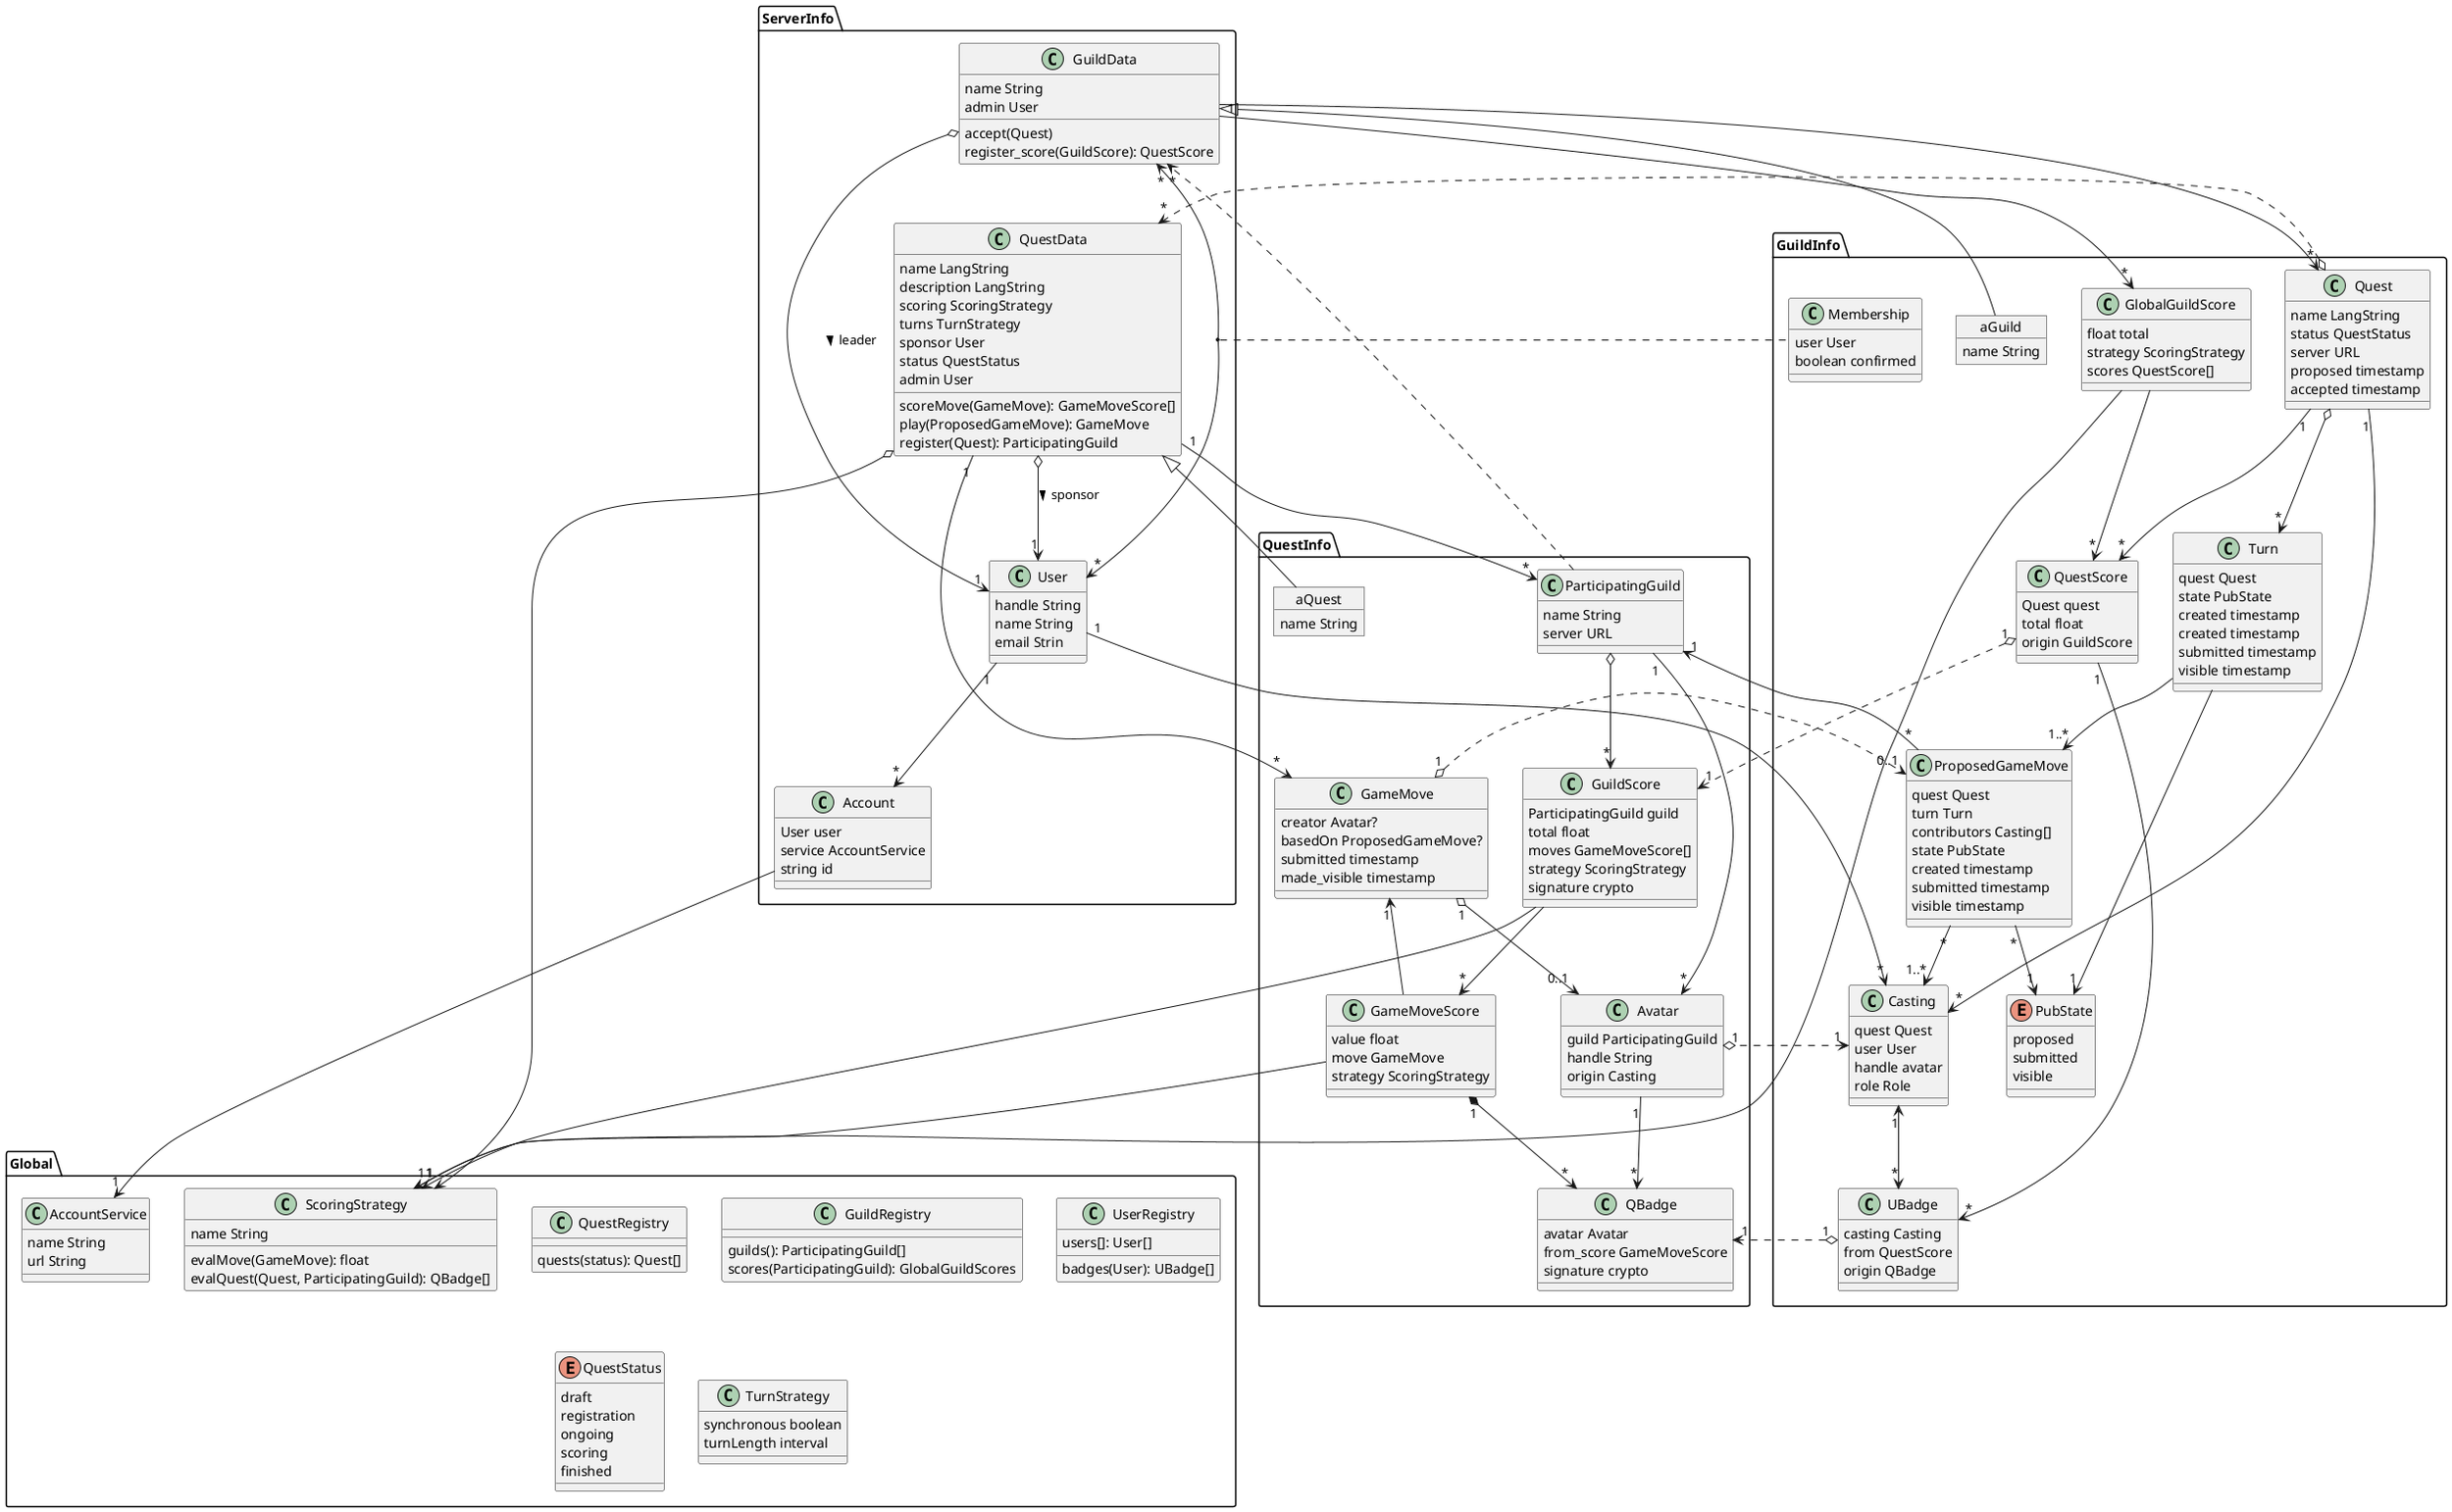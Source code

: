 @startuml qsdemo



package Global {

  class ScoringStrategy {
    name String
    evalMove(GameMove): float
    evalQuest(Quest, ParticipatingGuild): QBadge[]
  }

  class AccountService {
    name String
    url String
  }

  class QuestRegistry {
    quests(status): Quest[]
  }

  class GuildRegistry {
    guilds(): ParticipatingGuild[]
    scores(ParticipatingGuild): GlobalGuildScores
  }

  class UserRegistry {
    users[]: User[]
    badges(User): UBadge[]
  }

  enum QuestStatus {
    draft
    registration
    ongoing
    scoring
    finished
  }

  class TurnStrategy {
    synchronous boolean
    turnLength interval
  }

}


package ServerInfo {
  class User {
    handle String
    name String
    email Strin
  }
  class Account {
    User user
    service AccountService
    string id
  }
  Account --> "1" AccountService
  User "1" --> "*" Account

  class GuildData {
    name String
    admin User
    accept(Quest)
    register_score(GuildScore): QuestScore
  }
  QuestData o--> "1" User : > sponsor
  class QuestData {
    name LangString
    description LangString
    scoring ScoringStrategy
    turns TurnStrategy
    sponsor User
    status QuestStatus
    admin User
    scoreMove(GameMove): GameMoveScore[]
    play(ProposedGameMove): GameMove
    ' Maybe have a QProposedGameMove in case of non-synchronous turn strategy
    register(Quest): ParticipatingGuild
    ' will also create the Avatars from the Quest's castings
  }

  GuildData o--> "1" User : > leader
}


package QuestInfo {

  object aQuest {
    name String
  }
  QuestData <|-- aQuest


  class ParticipatingGuild {
    name String
    server URL
  }

  QuestData "1" --> "*" ParticipatingGuild

  class Avatar {
    guild ParticipatingGuild
    handle String
    origin Casting
  }

  ParticipatingGuild "1" --> "*" Avatar

  class GameMove {
    creator Avatar?
    basedOn ProposedGameMove?
    submitted timestamp
    made_visible timestamp
  }

  QuestData "1" --> "*" GameMove
  GameMove "1" o--> "0..1" Avatar
  QuestData o--> ScoringStrategy
  
  class GameMoveScore {
    value float
    move GameMove
    strategy ScoringStrategy
  }
  GameMove "1" <-- GameMoveScore
  GameMoveScore --> "1" ScoringStrategy
  class GuildScore {
    ParticipatingGuild guild
    total float
    moves GameMoveScore[]
    strategy ScoringStrategy
    signature crypto
  }
  ParticipatingGuild o--> "*" GuildScore
  GuildScore --> "*" GameMoveScore
  GuildScore --> "1" ScoringStrategy


  class QBadge {
    avatar Avatar
    from_score GameMoveScore
    signature crypto
  }

  GameMoveScore "1" *--> "*" QBadge
  Avatar "1" --> "*" QBadge

}


package GuildInfo {

  object aGuild {
    name String
  }
  GuildData <|-- aGuild

  ' GuildRegistry --> "*" GuildData
  ' GuildRegistry -> "*" GlobalGuildScore

  ' UserRegistry --> "*" User
  ' UserRegistry -> "*" UBadge

  ParticipatingGuild .> "*" GuildData
  GuildData --> "*" Quest

  GuildData "*" <--> "*" User

  (User , GuildData) .. Membership


  class Membership {
    user User
    boolean confirmed
  }

  class Casting {
    quest Quest
    user User
    handle avatar
    role Role
  }

  User "1" --> "*" Casting


  Casting "1" <.o "1" Avatar

  Quest "1" --> "*" QuestScore

  class Quest {
    name LangString
    status QuestStatus
    server URL
    proposed timestamp
    accepted timestamp
  }

  Quest o.> "*" QuestData

  class QuestScore {
    Quest quest
    total float
    origin GuildScore
  }


  GuildScore "1" <.o "1" QuestScore


  class UBadge {
    casting Casting
    from QuestScore
    origin QBadge
  }

  UBadge "1" o.> "1" QBadge
  QuestScore "1" --> "*" UBadge

  Casting "1" <--> "*" UBadge

  Quest "1" --> "*" Casting

  enum PubState {
    proposed
    submitted
    visible
    ' visible and submitted are the same for v1
  }

  class Turn {
    quest Quest
    state PubState
    created timestamp
    created timestamp
    submitted timestamp
    visible timestamp
  }

  Quest o--> "*" Turn
  Turn --> "1..*" ProposedGameMove
  Turn --> "1" PubState

  class ProposedGameMove {
    quest Quest
    turn Turn
    contributors Casting[]
    state PubState
    created timestamp
    submitted timestamp
    visible timestamp
  }
  GameMove "1" o.> "0..1" ProposedGameMove
  ParticipatingGuild "1" <-- "*" ProposedGameMove
  ProposedGameMove "*" --> "1..*" Casting
  ProposedGameMove "*" --> "1" PubState

  class GlobalGuildScore {
    float total
    strategy ScoringStrategy
    scores QuestScore[]
  }

  GuildData "1" --> "*" GlobalGuildScore
  GlobalGuildScore --> "1" ScoringStrategy
  GlobalGuildScore --> "*" QuestScore

}


@enduml
